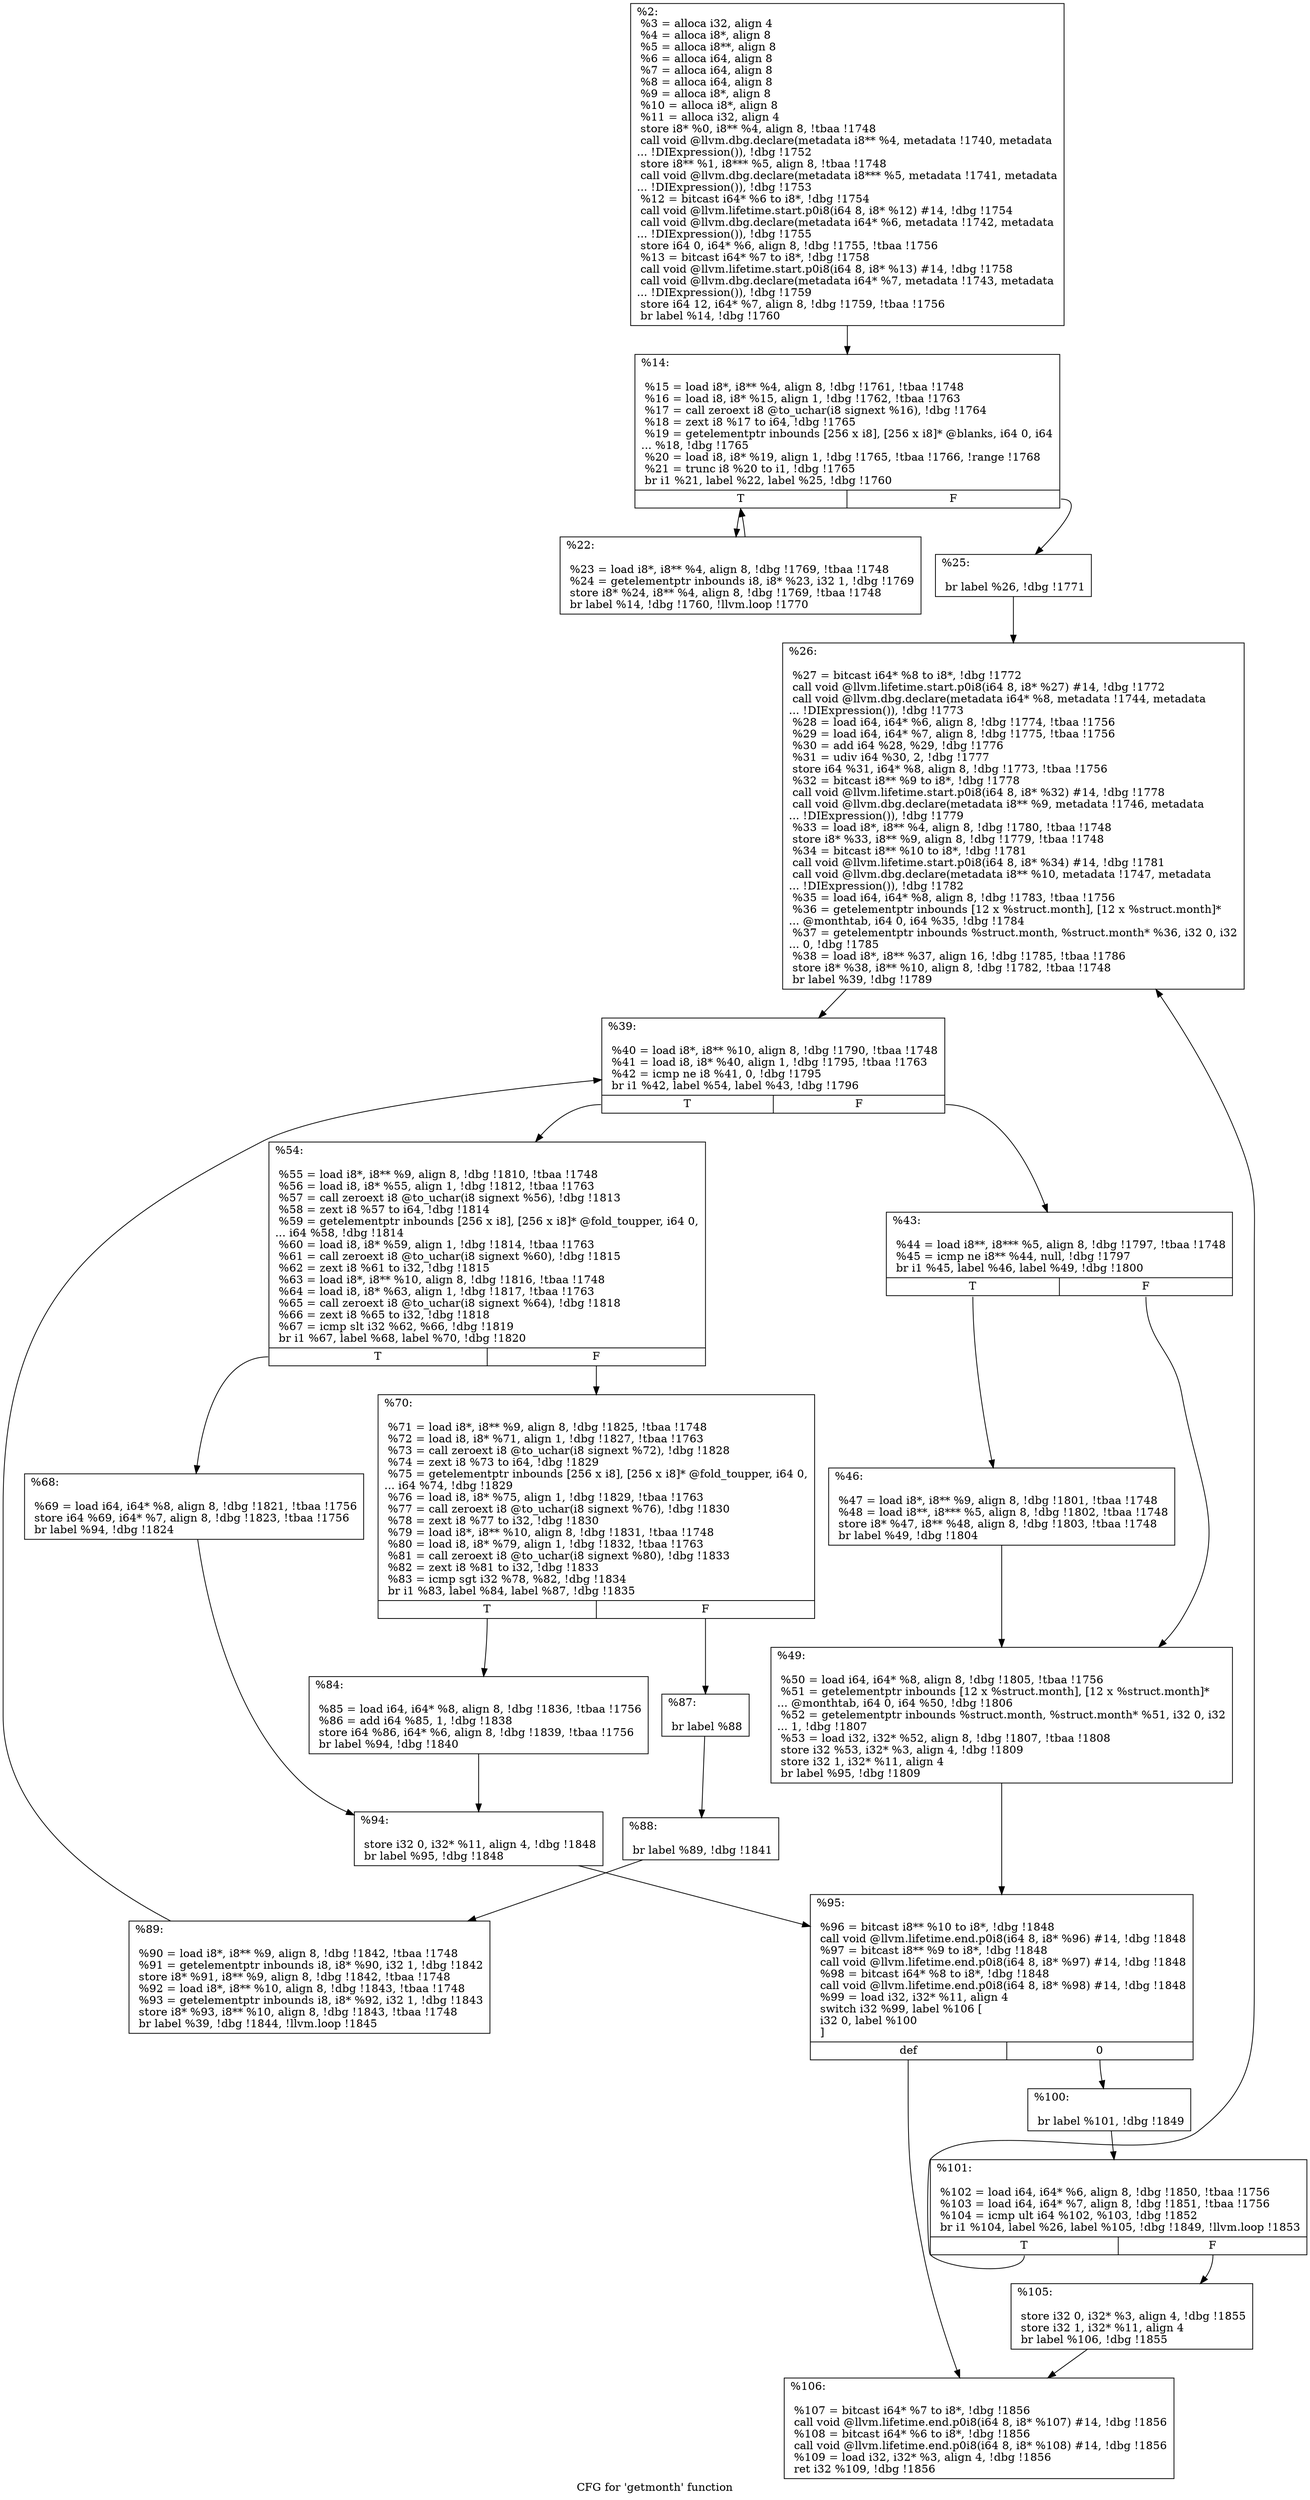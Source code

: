 digraph "CFG for 'getmonth' function" {
	label="CFG for 'getmonth' function";

	Node0x1f3ed50 [shape=record,label="{%2:\l  %3 = alloca i32, align 4\l  %4 = alloca i8*, align 8\l  %5 = alloca i8**, align 8\l  %6 = alloca i64, align 8\l  %7 = alloca i64, align 8\l  %8 = alloca i64, align 8\l  %9 = alloca i8*, align 8\l  %10 = alloca i8*, align 8\l  %11 = alloca i32, align 4\l  store i8* %0, i8** %4, align 8, !tbaa !1748\l  call void @llvm.dbg.declare(metadata i8** %4, metadata !1740, metadata\l... !DIExpression()), !dbg !1752\l  store i8** %1, i8*** %5, align 8, !tbaa !1748\l  call void @llvm.dbg.declare(metadata i8*** %5, metadata !1741, metadata\l... !DIExpression()), !dbg !1753\l  %12 = bitcast i64* %6 to i8*, !dbg !1754\l  call void @llvm.lifetime.start.p0i8(i64 8, i8* %12) #14, !dbg !1754\l  call void @llvm.dbg.declare(metadata i64* %6, metadata !1742, metadata\l... !DIExpression()), !dbg !1755\l  store i64 0, i64* %6, align 8, !dbg !1755, !tbaa !1756\l  %13 = bitcast i64* %7 to i8*, !dbg !1758\l  call void @llvm.lifetime.start.p0i8(i64 8, i8* %13) #14, !dbg !1758\l  call void @llvm.dbg.declare(metadata i64* %7, metadata !1743, metadata\l... !DIExpression()), !dbg !1759\l  store i64 12, i64* %7, align 8, !dbg !1759, !tbaa !1756\l  br label %14, !dbg !1760\l}"];
	Node0x1f3ed50 -> Node0x1f3eec0;
	Node0x1f3eec0 [shape=record,label="{%14:\l\l  %15 = load i8*, i8** %4, align 8, !dbg !1761, !tbaa !1748\l  %16 = load i8, i8* %15, align 1, !dbg !1762, !tbaa !1763\l  %17 = call zeroext i8 @to_uchar(i8 signext %16), !dbg !1764\l  %18 = zext i8 %17 to i64, !dbg !1765\l  %19 = getelementptr inbounds [256 x i8], [256 x i8]* @blanks, i64 0, i64\l... %18, !dbg !1765\l  %20 = load i8, i8* %19, align 1, !dbg !1765, !tbaa !1766, !range !1768\l  %21 = trunc i8 %20 to i1, !dbg !1765\l  br i1 %21, label %22, label %25, !dbg !1760\l|{<s0>T|<s1>F}}"];
	Node0x1f3eec0:s0 -> Node0x1f3ef10;
	Node0x1f3eec0:s1 -> Node0x1f3ef60;
	Node0x1f3ef10 [shape=record,label="{%22:\l\l  %23 = load i8*, i8** %4, align 8, !dbg !1769, !tbaa !1748\l  %24 = getelementptr inbounds i8, i8* %23, i32 1, !dbg !1769\l  store i8* %24, i8** %4, align 8, !dbg !1769, !tbaa !1748\l  br label %14, !dbg !1760, !llvm.loop !1770\l}"];
	Node0x1f3ef10 -> Node0x1f3eec0;
	Node0x1f3ef60 [shape=record,label="{%25:\l\l  br label %26, !dbg !1771\l}"];
	Node0x1f3ef60 -> Node0x1f3efb0;
	Node0x1f3efb0 [shape=record,label="{%26:\l\l  %27 = bitcast i64* %8 to i8*, !dbg !1772\l  call void @llvm.lifetime.start.p0i8(i64 8, i8* %27) #14, !dbg !1772\l  call void @llvm.dbg.declare(metadata i64* %8, metadata !1744, metadata\l... !DIExpression()), !dbg !1773\l  %28 = load i64, i64* %6, align 8, !dbg !1774, !tbaa !1756\l  %29 = load i64, i64* %7, align 8, !dbg !1775, !tbaa !1756\l  %30 = add i64 %28, %29, !dbg !1776\l  %31 = udiv i64 %30, 2, !dbg !1777\l  store i64 %31, i64* %8, align 8, !dbg !1773, !tbaa !1756\l  %32 = bitcast i8** %9 to i8*, !dbg !1778\l  call void @llvm.lifetime.start.p0i8(i64 8, i8* %32) #14, !dbg !1778\l  call void @llvm.dbg.declare(metadata i8** %9, metadata !1746, metadata\l... !DIExpression()), !dbg !1779\l  %33 = load i8*, i8** %4, align 8, !dbg !1780, !tbaa !1748\l  store i8* %33, i8** %9, align 8, !dbg !1779, !tbaa !1748\l  %34 = bitcast i8** %10 to i8*, !dbg !1781\l  call void @llvm.lifetime.start.p0i8(i64 8, i8* %34) #14, !dbg !1781\l  call void @llvm.dbg.declare(metadata i8** %10, metadata !1747, metadata\l... !DIExpression()), !dbg !1782\l  %35 = load i64, i64* %8, align 8, !dbg !1783, !tbaa !1756\l  %36 = getelementptr inbounds [12 x %struct.month], [12 x %struct.month]*\l... @monthtab, i64 0, i64 %35, !dbg !1784\l  %37 = getelementptr inbounds %struct.month, %struct.month* %36, i32 0, i32\l... 0, !dbg !1785\l  %38 = load i8*, i8** %37, align 16, !dbg !1785, !tbaa !1786\l  store i8* %38, i8** %10, align 8, !dbg !1782, !tbaa !1748\l  br label %39, !dbg !1789\l}"];
	Node0x1f3efb0 -> Node0x1f3f000;
	Node0x1f3f000 [shape=record,label="{%39:\l\l  %40 = load i8*, i8** %10, align 8, !dbg !1790, !tbaa !1748\l  %41 = load i8, i8* %40, align 1, !dbg !1795, !tbaa !1763\l  %42 = icmp ne i8 %41, 0, !dbg !1795\l  br i1 %42, label %54, label %43, !dbg !1796\l|{<s0>T|<s1>F}}"];
	Node0x1f3f000:s0 -> Node0x1f3f140;
	Node0x1f3f000:s1 -> Node0x1f3f050;
	Node0x1f3f050 [shape=record,label="{%43:\l\l  %44 = load i8**, i8*** %5, align 8, !dbg !1797, !tbaa !1748\l  %45 = icmp ne i8** %44, null, !dbg !1797\l  br i1 %45, label %46, label %49, !dbg !1800\l|{<s0>T|<s1>F}}"];
	Node0x1f3f050:s0 -> Node0x1f3f0a0;
	Node0x1f3f050:s1 -> Node0x1f3f0f0;
	Node0x1f3f0a0 [shape=record,label="{%46:\l\l  %47 = load i8*, i8** %9, align 8, !dbg !1801, !tbaa !1748\l  %48 = load i8**, i8*** %5, align 8, !dbg !1802, !tbaa !1748\l  store i8* %47, i8** %48, align 8, !dbg !1803, !tbaa !1748\l  br label %49, !dbg !1804\l}"];
	Node0x1f3f0a0 -> Node0x1f3f0f0;
	Node0x1f3f0f0 [shape=record,label="{%49:\l\l  %50 = load i64, i64* %8, align 8, !dbg !1805, !tbaa !1756\l  %51 = getelementptr inbounds [12 x %struct.month], [12 x %struct.month]*\l... @monthtab, i64 0, i64 %50, !dbg !1806\l  %52 = getelementptr inbounds %struct.month, %struct.month* %51, i32 0, i32\l... 1, !dbg !1807\l  %53 = load i32, i32* %52, align 8, !dbg !1807, !tbaa !1808\l  store i32 %53, i32* %3, align 4, !dbg !1809\l  store i32 1, i32* %11, align 4\l  br label %95, !dbg !1809\l}"];
	Node0x1f3f0f0 -> Node0x1f3f3c0;
	Node0x1f3f140 [shape=record,label="{%54:\l\l  %55 = load i8*, i8** %9, align 8, !dbg !1810, !tbaa !1748\l  %56 = load i8, i8* %55, align 1, !dbg !1812, !tbaa !1763\l  %57 = call zeroext i8 @to_uchar(i8 signext %56), !dbg !1813\l  %58 = zext i8 %57 to i64, !dbg !1814\l  %59 = getelementptr inbounds [256 x i8], [256 x i8]* @fold_toupper, i64 0,\l... i64 %58, !dbg !1814\l  %60 = load i8, i8* %59, align 1, !dbg !1814, !tbaa !1763\l  %61 = call zeroext i8 @to_uchar(i8 signext %60), !dbg !1815\l  %62 = zext i8 %61 to i32, !dbg !1815\l  %63 = load i8*, i8** %10, align 8, !dbg !1816, !tbaa !1748\l  %64 = load i8, i8* %63, align 1, !dbg !1817, !tbaa !1763\l  %65 = call zeroext i8 @to_uchar(i8 signext %64), !dbg !1818\l  %66 = zext i8 %65 to i32, !dbg !1818\l  %67 = icmp slt i32 %62, %66, !dbg !1819\l  br i1 %67, label %68, label %70, !dbg !1820\l|{<s0>T|<s1>F}}"];
	Node0x1f3f140:s0 -> Node0x1f3f190;
	Node0x1f3f140:s1 -> Node0x1f3f1e0;
	Node0x1f3f190 [shape=record,label="{%68:\l\l  %69 = load i64, i64* %8, align 8, !dbg !1821, !tbaa !1756\l  store i64 %69, i64* %7, align 8, !dbg !1823, !tbaa !1756\l  br label %94, !dbg !1824\l}"];
	Node0x1f3f190 -> Node0x1f3f370;
	Node0x1f3f1e0 [shape=record,label="{%70:\l\l  %71 = load i8*, i8** %9, align 8, !dbg !1825, !tbaa !1748\l  %72 = load i8, i8* %71, align 1, !dbg !1827, !tbaa !1763\l  %73 = call zeroext i8 @to_uchar(i8 signext %72), !dbg !1828\l  %74 = zext i8 %73 to i64, !dbg !1829\l  %75 = getelementptr inbounds [256 x i8], [256 x i8]* @fold_toupper, i64 0,\l... i64 %74, !dbg !1829\l  %76 = load i8, i8* %75, align 1, !dbg !1829, !tbaa !1763\l  %77 = call zeroext i8 @to_uchar(i8 signext %76), !dbg !1830\l  %78 = zext i8 %77 to i32, !dbg !1830\l  %79 = load i8*, i8** %10, align 8, !dbg !1831, !tbaa !1748\l  %80 = load i8, i8* %79, align 1, !dbg !1832, !tbaa !1763\l  %81 = call zeroext i8 @to_uchar(i8 signext %80), !dbg !1833\l  %82 = zext i8 %81 to i32, !dbg !1833\l  %83 = icmp sgt i32 %78, %82, !dbg !1834\l  br i1 %83, label %84, label %87, !dbg !1835\l|{<s0>T|<s1>F}}"];
	Node0x1f3f1e0:s0 -> Node0x1f3f230;
	Node0x1f3f1e0:s1 -> Node0x1f3f280;
	Node0x1f3f230 [shape=record,label="{%84:\l\l  %85 = load i64, i64* %8, align 8, !dbg !1836, !tbaa !1756\l  %86 = add i64 %85, 1, !dbg !1838\l  store i64 %86, i64* %6, align 8, !dbg !1839, !tbaa !1756\l  br label %94, !dbg !1840\l}"];
	Node0x1f3f230 -> Node0x1f3f370;
	Node0x1f3f280 [shape=record,label="{%87:\l\l  br label %88\l}"];
	Node0x1f3f280 -> Node0x1f3f2d0;
	Node0x1f3f2d0 [shape=record,label="{%88:\l\l  br label %89, !dbg !1841\l}"];
	Node0x1f3f2d0 -> Node0x1f3f320;
	Node0x1f3f320 [shape=record,label="{%89:\l\l  %90 = load i8*, i8** %9, align 8, !dbg !1842, !tbaa !1748\l  %91 = getelementptr inbounds i8, i8* %90, i32 1, !dbg !1842\l  store i8* %91, i8** %9, align 8, !dbg !1842, !tbaa !1748\l  %92 = load i8*, i8** %10, align 8, !dbg !1843, !tbaa !1748\l  %93 = getelementptr inbounds i8, i8* %92, i32 1, !dbg !1843\l  store i8* %93, i8** %10, align 8, !dbg !1843, !tbaa !1748\l  br label %39, !dbg !1844, !llvm.loop !1845\l}"];
	Node0x1f3f320 -> Node0x1f3f000;
	Node0x1f3f370 [shape=record,label="{%94:\l\l  store i32 0, i32* %11, align 4, !dbg !1848\l  br label %95, !dbg !1848\l}"];
	Node0x1f3f370 -> Node0x1f3f3c0;
	Node0x1f3f3c0 [shape=record,label="{%95:\l\l  %96 = bitcast i8** %10 to i8*, !dbg !1848\l  call void @llvm.lifetime.end.p0i8(i64 8, i8* %96) #14, !dbg !1848\l  %97 = bitcast i8** %9 to i8*, !dbg !1848\l  call void @llvm.lifetime.end.p0i8(i64 8, i8* %97) #14, !dbg !1848\l  %98 = bitcast i64* %8 to i8*, !dbg !1848\l  call void @llvm.lifetime.end.p0i8(i64 8, i8* %98) #14, !dbg !1848\l  %99 = load i32, i32* %11, align 4\l  switch i32 %99, label %106 [\l    i32 0, label %100\l  ]\l|{<s0>def|<s1>0}}"];
	Node0x1f3f3c0:s0 -> Node0x1f3f500;
	Node0x1f3f3c0:s1 -> Node0x1f3f410;
	Node0x1f3f410 [shape=record,label="{%100:\l\l  br label %101, !dbg !1849\l}"];
	Node0x1f3f410 -> Node0x1f3f460;
	Node0x1f3f460 [shape=record,label="{%101:\l\l  %102 = load i64, i64* %6, align 8, !dbg !1850, !tbaa !1756\l  %103 = load i64, i64* %7, align 8, !dbg !1851, !tbaa !1756\l  %104 = icmp ult i64 %102, %103, !dbg !1852\l  br i1 %104, label %26, label %105, !dbg !1849, !llvm.loop !1853\l|{<s0>T|<s1>F}}"];
	Node0x1f3f460:s0 -> Node0x1f3efb0;
	Node0x1f3f460:s1 -> Node0x1f3f4b0;
	Node0x1f3f4b0 [shape=record,label="{%105:\l\l  store i32 0, i32* %3, align 4, !dbg !1855\l  store i32 1, i32* %11, align 4\l  br label %106, !dbg !1855\l}"];
	Node0x1f3f4b0 -> Node0x1f3f500;
	Node0x1f3f500 [shape=record,label="{%106:\l\l  %107 = bitcast i64* %7 to i8*, !dbg !1856\l  call void @llvm.lifetime.end.p0i8(i64 8, i8* %107) #14, !dbg !1856\l  %108 = bitcast i64* %6 to i8*, !dbg !1856\l  call void @llvm.lifetime.end.p0i8(i64 8, i8* %108) #14, !dbg !1856\l  %109 = load i32, i32* %3, align 4, !dbg !1856\l  ret i32 %109, !dbg !1856\l}"];
}
